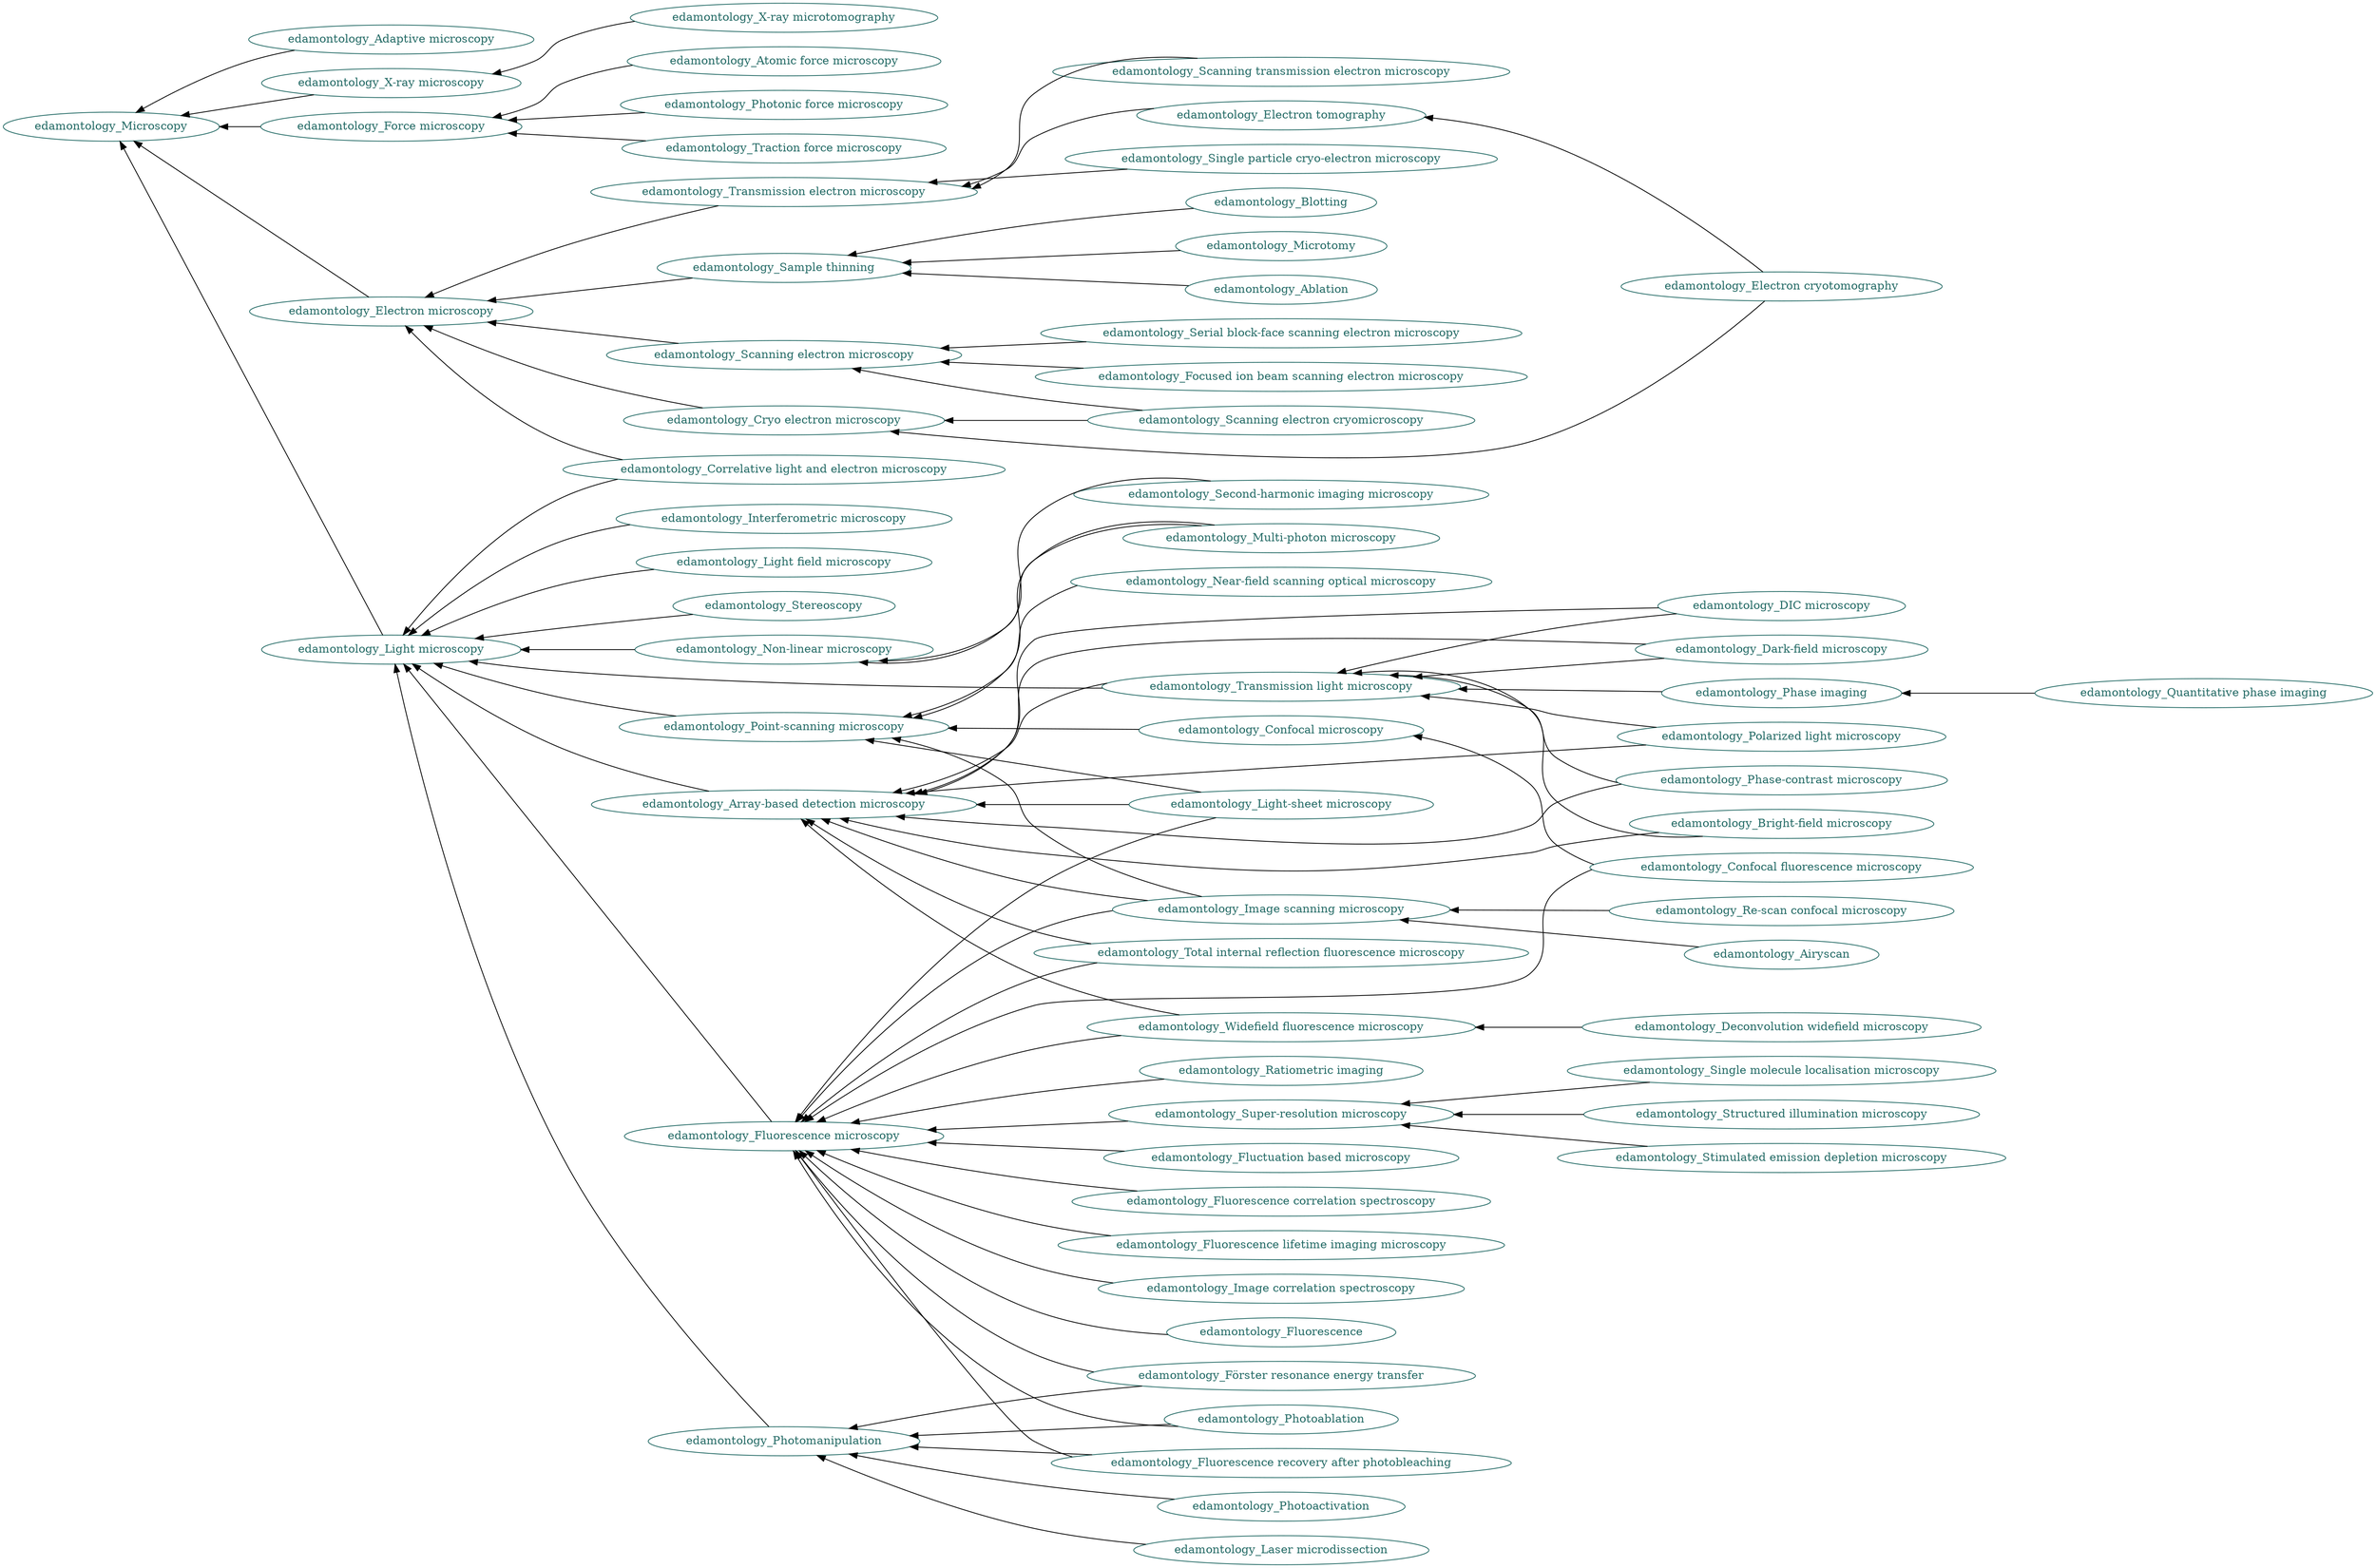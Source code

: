 digraph {
	graph [rankdir=RL]
	edamontology_Microscopy [color="#236A65" fontcolor="#236A65"]
	"edamontology_Adaptive microscopy" [color="#236A65" fontcolor="#236A65"]
	"edamontology_Adaptive microscopy" -> edamontology_Microscopy
	"edamontology_X-ray microscopy" [color="#236A65" fontcolor="#236A65"]
	"edamontology_X-ray microscopy" -> edamontology_Microscopy
	"edamontology_X-ray microtomography" [color="#236A65" fontcolor="#236A65"]
	"edamontology_X-ray microtomography" -> "edamontology_X-ray microscopy"
	"edamontology_Force microscopy" [color="#236A65" fontcolor="#236A65"]
	"edamontology_Force microscopy" -> edamontology_Microscopy
	"edamontology_Atomic force microscopy" [color="#236A65" fontcolor="#236A65"]
	"edamontology_Atomic force microscopy" -> "edamontology_Force microscopy"
	"edamontology_Photonic force microscopy" [color="#236A65" fontcolor="#236A65"]
	"edamontology_Photonic force microscopy" -> "edamontology_Force microscopy"
	"edamontology_Traction force microscopy" [color="#236A65" fontcolor="#236A65"]
	"edamontology_Traction force microscopy" -> "edamontology_Force microscopy"
	"edamontology_Electron microscopy" [color="#236A65" fontcolor="#236A65"]
	"edamontology_Electron microscopy" -> edamontology_Microscopy
	"edamontology_Correlative light and electron microscopy" [color="#236A65" fontcolor="#236A65"]
	"edamontology_Correlative light and electron microscopy" -> "edamontology_Electron microscopy"
	"edamontology_Correlative light and electron microscopy" -> "edamontology_Light microscopy"
	"edamontology_Cryo electron microscopy" [color="#236A65" fontcolor="#236A65"]
	"edamontology_Cryo electron microscopy" -> "edamontology_Electron microscopy"
	"edamontology_Scanning electron cryomicroscopy" [color="#236A65" fontcolor="#236A65"]
	"edamontology_Scanning electron cryomicroscopy" -> "edamontology_Cryo electron microscopy"
	"edamontology_Scanning electron cryomicroscopy" -> "edamontology_Scanning electron microscopy"
	"edamontology_Electron cryotomography" [color="#236A65" fontcolor="#236A65"]
	"edamontology_Electron cryotomography" -> "edamontology_Cryo electron microscopy"
	"edamontology_Electron cryotomography" -> "edamontology_Electron tomography"
	"edamontology_Transmission electron microscopy" [color="#236A65" fontcolor="#236A65"]
	"edamontology_Transmission electron microscopy" -> "edamontology_Electron microscopy"
	"edamontology_Scanning transmission electron microscopy" [color="#236A65" fontcolor="#236A65"]
	"edamontology_Scanning transmission electron microscopy" -> "edamontology_Transmission electron microscopy"
	"edamontology_Single particle cryo-electron microscopy" [color="#236A65" fontcolor="#236A65"]
	"edamontology_Single particle cryo-electron microscopy" -> "edamontology_Transmission electron microscopy"
	"edamontology_Electron tomography" [color="#236A65" fontcolor="#236A65"]
	"edamontology_Electron tomography" -> "edamontology_Transmission electron microscopy"
	"edamontology_Scanning electron microscopy" [color="#236A65" fontcolor="#236A65"]
	"edamontology_Scanning electron microscopy" -> "edamontology_Electron microscopy"
	"edamontology_Focused ion beam scanning electron microscopy" [color="#236A65" fontcolor="#236A65"]
	"edamontology_Focused ion beam scanning electron microscopy" -> "edamontology_Scanning electron microscopy"
	"edamontology_Serial block-face scanning electron microscopy" [color="#236A65" fontcolor="#236A65"]
	"edamontology_Serial block-face scanning electron microscopy" -> "edamontology_Scanning electron microscopy"
	"edamontology_Sample thinning" [color="#236A65" fontcolor="#236A65"]
	"edamontology_Sample thinning" -> "edamontology_Electron microscopy"
	edamontology_Ablation [color="#236A65" fontcolor="#236A65"]
	edamontology_Ablation -> "edamontology_Sample thinning"
	edamontology_Blotting [color="#236A65" fontcolor="#236A65"]
	edamontology_Blotting -> "edamontology_Sample thinning"
	edamontology_Microtomy [color="#236A65" fontcolor="#236A65"]
	edamontology_Microtomy -> "edamontology_Sample thinning"
	"edamontology_Light microscopy" [color="#236A65" fontcolor="#236A65"]
	"edamontology_Light microscopy" -> edamontology_Microscopy
	"edamontology_Interferometric microscopy" [color="#236A65" fontcolor="#236A65"]
	"edamontology_Interferometric microscopy" -> "edamontology_Light microscopy"
	"edamontology_Light field microscopy" [color="#236A65" fontcolor="#236A65"]
	"edamontology_Light field microscopy" -> "edamontology_Light microscopy"
	edamontology_Stereoscopy [color="#236A65" fontcolor="#236A65"]
	edamontology_Stereoscopy -> "edamontology_Light microscopy"
	"edamontology_Non-linear microscopy" [color="#236A65" fontcolor="#236A65"]
	"edamontology_Non-linear microscopy" -> "edamontology_Light microscopy"
	"edamontology_Multi-photon microscopy" [color="#236A65" fontcolor="#236A65"]
	"edamontology_Multi-photon microscopy" -> "edamontology_Non-linear microscopy"
	"edamontology_Multi-photon microscopy" -> "edamontology_Point-scanning microscopy"
	"edamontology_Second-harmonic imaging microscopy" [color="#236A65" fontcolor="#236A65"]
	"edamontology_Second-harmonic imaging microscopy" -> "edamontology_Non-linear microscopy"
	"edamontology_Point-scanning microscopy" [color="#236A65" fontcolor="#236A65"]
	"edamontology_Point-scanning microscopy" -> "edamontology_Light microscopy"
	"edamontology_Light-sheet microscopy" [color="#236A65" fontcolor="#236A65"]
	"edamontology_Light-sheet microscopy" -> "edamontology_Point-scanning microscopy"
	"edamontology_Light-sheet microscopy" -> "edamontology_Array-based detection microscopy"
	"edamontology_Light-sheet microscopy" -> "edamontology_Fluorescence microscopy"
	"edamontology_Near-field scanning optical microscopy" [color="#236A65" fontcolor="#236A65"]
	"edamontology_Near-field scanning optical microscopy" -> "edamontology_Point-scanning microscopy"
	"edamontology_Confocal microscopy" [color="#236A65" fontcolor="#236A65"]
	"edamontology_Confocal microscopy" -> "edamontology_Point-scanning microscopy"
	"edamontology_Confocal fluorescence microscopy" [color="#236A65" fontcolor="#236A65"]
	"edamontology_Confocal fluorescence microscopy" -> "edamontology_Confocal microscopy"
	"edamontology_Confocal fluorescence microscopy" -> "edamontology_Fluorescence microscopy"
	"edamontology_Image scanning microscopy" [color="#236A65" fontcolor="#236A65"]
	"edamontology_Image scanning microscopy" -> "edamontology_Point-scanning microscopy"
	"edamontology_Image scanning microscopy" -> "edamontology_Array-based detection microscopy"
	"edamontology_Image scanning microscopy" -> "edamontology_Fluorescence microscopy"
	edamontology_Airyscan [color="#236A65" fontcolor="#236A65"]
	edamontology_Airyscan -> "edamontology_Image scanning microscopy"
	"edamontology_Re-scan confocal microscopy" [color="#236A65" fontcolor="#236A65"]
	"edamontology_Re-scan confocal microscopy" -> "edamontology_Image scanning microscopy"
	edamontology_Photomanipulation [color="#236A65" fontcolor="#236A65"]
	edamontology_Photomanipulation -> "edamontology_Light microscopy"
	"edamontology_Fluorescence recovery after photobleaching" [color="#236A65" fontcolor="#236A65"]
	"edamontology_Fluorescence recovery after photobleaching" -> edamontology_Photomanipulation
	"edamontology_Fluorescence recovery after photobleaching" -> "edamontology_Fluorescence microscopy"
	"edamontology_Förster resonance energy transfer" [color="#236A65" fontcolor="#236A65"]
	"edamontology_Förster resonance energy transfer" -> edamontology_Photomanipulation
	"edamontology_Förster resonance energy transfer" -> "edamontology_Fluorescence microscopy"
	"edamontology_Laser microdissection" [color="#236A65" fontcolor="#236A65"]
	"edamontology_Laser microdissection" -> edamontology_Photomanipulation
	edamontology_Photoablation [color="#236A65" fontcolor="#236A65"]
	edamontology_Photoablation -> edamontology_Photomanipulation
	edamontology_Photoablation -> "edamontology_Fluorescence microscopy"
	edamontology_Photoactivation [color="#236A65" fontcolor="#236A65"]
	edamontology_Photoactivation -> edamontology_Photomanipulation
	"edamontology_Transmission light microscopy" [color="#236A65" fontcolor="#236A65"]
	"edamontology_Transmission light microscopy" -> "edamontology_Light microscopy"
	"edamontology_Transmission light microscopy" -> "edamontology_Array-based detection microscopy"
	"edamontology_Dark-field microscopy" [color="#236A65" fontcolor="#236A65"]
	"edamontology_Dark-field microscopy" -> "edamontology_Transmission light microscopy"
	"edamontology_Dark-field microscopy" -> "edamontology_Array-based detection microscopy"
	"edamontology_Polarized light microscopy" [color="#236A65" fontcolor="#236A65"]
	"edamontology_Polarized light microscopy" -> "edamontology_Transmission light microscopy"
	"edamontology_Polarized light microscopy" -> "edamontology_Array-based detection microscopy"
	"edamontology_Bright-field microscopy" [color="#236A65" fontcolor="#236A65"]
	"edamontology_Bright-field microscopy" -> "edamontology_Transmission light microscopy"
	"edamontology_Bright-field microscopy" -> "edamontology_Array-based detection microscopy"
	"edamontology_DIC microscopy" [color="#236A65" fontcolor="#236A65"]
	"edamontology_DIC microscopy" -> "edamontology_Transmission light microscopy"
	"edamontology_DIC microscopy" -> "edamontology_Array-based detection microscopy"
	"edamontology_Phase-contrast microscopy" [color="#236A65" fontcolor="#236A65"]
	"edamontology_Phase-contrast microscopy" -> "edamontology_Transmission light microscopy"
	"edamontology_Phase-contrast microscopy" -> "edamontology_Array-based detection microscopy"
	"edamontology_Phase imaging" [color="#236A65" fontcolor="#236A65"]
	"edamontology_Phase imaging" -> "edamontology_Transmission light microscopy"
	"edamontology_Quantitative phase imaging" [color="#236A65" fontcolor="#236A65"]
	"edamontology_Quantitative phase imaging" -> "edamontology_Phase imaging"
	"edamontology_Array-based detection microscopy" [color="#236A65" fontcolor="#236A65"]
	"edamontology_Array-based detection microscopy" -> "edamontology_Light microscopy"
	"edamontology_Total internal reflection fluorescence microscopy" [color="#236A65" fontcolor="#236A65"]
	"edamontology_Total internal reflection fluorescence microscopy" -> "edamontology_Array-based detection microscopy"
	"edamontology_Total internal reflection fluorescence microscopy" -> "edamontology_Fluorescence microscopy"
	"edamontology_Widefield fluorescence microscopy" [color="#236A65" fontcolor="#236A65"]
	"edamontology_Widefield fluorescence microscopy" -> "edamontology_Array-based detection microscopy"
	"edamontology_Widefield fluorescence microscopy" -> "edamontology_Fluorescence microscopy"
	"edamontology_Deconvolution widefield microscopy" [color="#236A65" fontcolor="#236A65"]
	"edamontology_Deconvolution widefield microscopy" -> "edamontology_Widefield fluorescence microscopy"
	"edamontology_Fluorescence microscopy" [color="#236A65" fontcolor="#236A65"]
	"edamontology_Fluorescence microscopy" -> "edamontology_Light microscopy"
	"edamontology_Fluctuation based microscopy" [color="#236A65" fontcolor="#236A65"]
	"edamontology_Fluctuation based microscopy" -> "edamontology_Fluorescence microscopy"
	"edamontology_Fluorescence correlation spectroscopy" [color="#236A65" fontcolor="#236A65"]
	"edamontology_Fluorescence correlation spectroscopy" -> "edamontology_Fluorescence microscopy"
	"edamontology_Fluorescence lifetime imaging microscopy" [color="#236A65" fontcolor="#236A65"]
	"edamontology_Fluorescence lifetime imaging microscopy" -> "edamontology_Fluorescence microscopy"
	"edamontology_Image correlation spectroscopy" [color="#236A65" fontcolor="#236A65"]
	"edamontology_Image correlation spectroscopy" -> "edamontology_Fluorescence microscopy"
	edamontology_Fluorescence [color="#236A65" fontcolor="#236A65"]
	edamontology_Fluorescence -> "edamontology_Fluorescence microscopy"
	"edamontology_Ratiometric imaging" [color="#236A65" fontcolor="#236A65"]
	"edamontology_Ratiometric imaging" -> "edamontology_Fluorescence microscopy"
	"edamontology_Super-resolution microscopy" [color="#236A65" fontcolor="#236A65"]
	"edamontology_Super-resolution microscopy" -> "edamontology_Fluorescence microscopy"
	"edamontology_Single molecule localisation microscopy" [color="#236A65" fontcolor="#236A65"]
	"edamontology_Single molecule localisation microscopy" -> "edamontology_Super-resolution microscopy"
	"edamontology_Structured illumination microscopy" [color="#236A65" fontcolor="#236A65"]
	"edamontology_Structured illumination microscopy" -> "edamontology_Super-resolution microscopy"
	"edamontology_Stimulated emission depletion microscopy" [color="#236A65" fontcolor="#236A65"]
	"edamontology_Stimulated emission depletion microscopy" -> "edamontology_Super-resolution microscopy"
}
